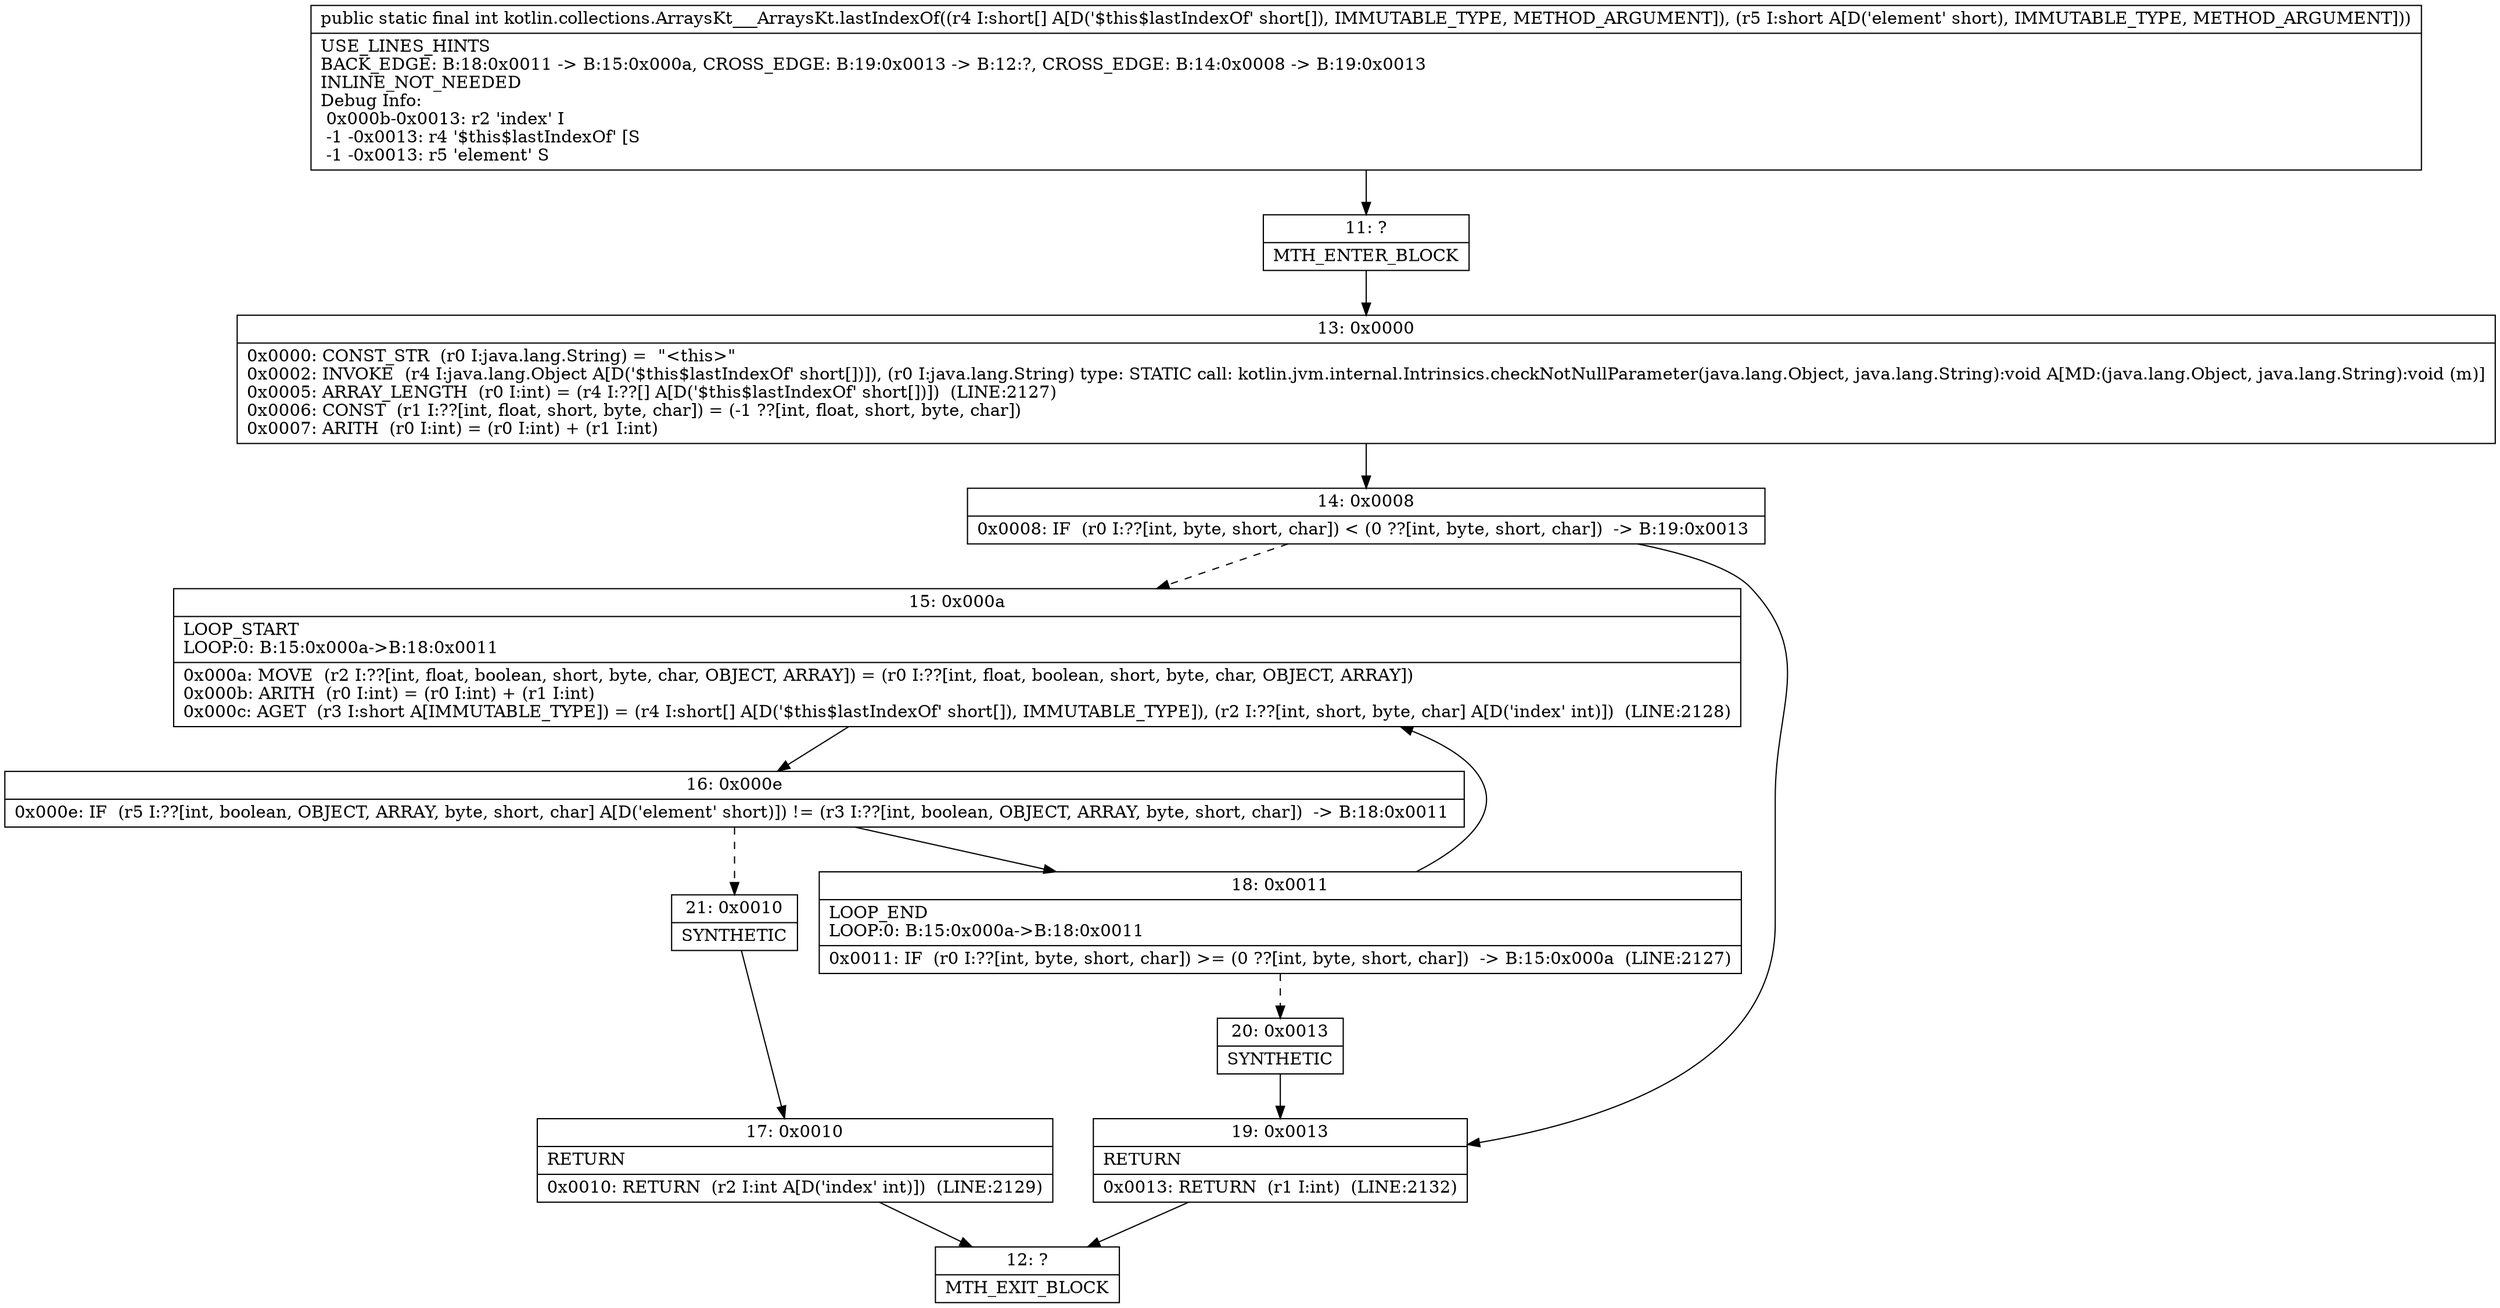 digraph "CFG forkotlin.collections.ArraysKt___ArraysKt.lastIndexOf([SS)I" {
Node_11 [shape=record,label="{11\:\ ?|MTH_ENTER_BLOCK\l}"];
Node_13 [shape=record,label="{13\:\ 0x0000|0x0000: CONST_STR  (r0 I:java.lang.String) =  \"\<this\>\" \l0x0002: INVOKE  (r4 I:java.lang.Object A[D('$this$lastIndexOf' short[])]), (r0 I:java.lang.String) type: STATIC call: kotlin.jvm.internal.Intrinsics.checkNotNullParameter(java.lang.Object, java.lang.String):void A[MD:(java.lang.Object, java.lang.String):void (m)]\l0x0005: ARRAY_LENGTH  (r0 I:int) = (r4 I:??[] A[D('$this$lastIndexOf' short[])])  (LINE:2127)\l0x0006: CONST  (r1 I:??[int, float, short, byte, char]) = (\-1 ??[int, float, short, byte, char]) \l0x0007: ARITH  (r0 I:int) = (r0 I:int) + (r1 I:int) \l}"];
Node_14 [shape=record,label="{14\:\ 0x0008|0x0008: IF  (r0 I:??[int, byte, short, char]) \< (0 ??[int, byte, short, char])  \-\> B:19:0x0013 \l}"];
Node_15 [shape=record,label="{15\:\ 0x000a|LOOP_START\lLOOP:0: B:15:0x000a\-\>B:18:0x0011\l|0x000a: MOVE  (r2 I:??[int, float, boolean, short, byte, char, OBJECT, ARRAY]) = (r0 I:??[int, float, boolean, short, byte, char, OBJECT, ARRAY]) \l0x000b: ARITH  (r0 I:int) = (r0 I:int) + (r1 I:int) \l0x000c: AGET  (r3 I:short A[IMMUTABLE_TYPE]) = (r4 I:short[] A[D('$this$lastIndexOf' short[]), IMMUTABLE_TYPE]), (r2 I:??[int, short, byte, char] A[D('index' int)])  (LINE:2128)\l}"];
Node_16 [shape=record,label="{16\:\ 0x000e|0x000e: IF  (r5 I:??[int, boolean, OBJECT, ARRAY, byte, short, char] A[D('element' short)]) != (r3 I:??[int, boolean, OBJECT, ARRAY, byte, short, char])  \-\> B:18:0x0011 \l}"];
Node_18 [shape=record,label="{18\:\ 0x0011|LOOP_END\lLOOP:0: B:15:0x000a\-\>B:18:0x0011\l|0x0011: IF  (r0 I:??[int, byte, short, char]) \>= (0 ??[int, byte, short, char])  \-\> B:15:0x000a  (LINE:2127)\l}"];
Node_20 [shape=record,label="{20\:\ 0x0013|SYNTHETIC\l}"];
Node_21 [shape=record,label="{21\:\ 0x0010|SYNTHETIC\l}"];
Node_17 [shape=record,label="{17\:\ 0x0010|RETURN\l|0x0010: RETURN  (r2 I:int A[D('index' int)])  (LINE:2129)\l}"];
Node_12 [shape=record,label="{12\:\ ?|MTH_EXIT_BLOCK\l}"];
Node_19 [shape=record,label="{19\:\ 0x0013|RETURN\l|0x0013: RETURN  (r1 I:int)  (LINE:2132)\l}"];
MethodNode[shape=record,label="{public static final int kotlin.collections.ArraysKt___ArraysKt.lastIndexOf((r4 I:short[] A[D('$this$lastIndexOf' short[]), IMMUTABLE_TYPE, METHOD_ARGUMENT]), (r5 I:short A[D('element' short), IMMUTABLE_TYPE, METHOD_ARGUMENT]))  | USE_LINES_HINTS\lBACK_EDGE: B:18:0x0011 \-\> B:15:0x000a, CROSS_EDGE: B:19:0x0013 \-\> B:12:?, CROSS_EDGE: B:14:0x0008 \-\> B:19:0x0013\lINLINE_NOT_NEEDED\lDebug Info:\l  0x000b\-0x0013: r2 'index' I\l  \-1 \-0x0013: r4 '$this$lastIndexOf' [S\l  \-1 \-0x0013: r5 'element' S\l}"];
MethodNode -> Node_11;Node_11 -> Node_13;
Node_13 -> Node_14;
Node_14 -> Node_15[style=dashed];
Node_14 -> Node_19;
Node_15 -> Node_16;
Node_16 -> Node_18;
Node_16 -> Node_21[style=dashed];
Node_18 -> Node_15;
Node_18 -> Node_20[style=dashed];
Node_20 -> Node_19;
Node_21 -> Node_17;
Node_17 -> Node_12;
Node_19 -> Node_12;
}

